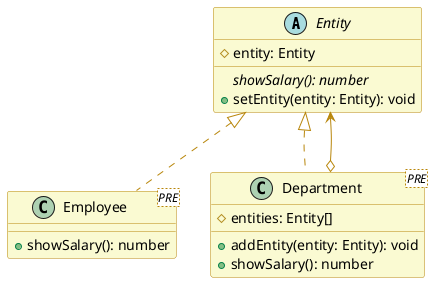 @startuml

skinparam class {
  backgroundColor lightgoldenrodyellow
  arrowColor darkgoldenrod
  borderColor darkgoldenrod
}

abstract class Entity {
  # entity: Entity
  {abstract} showSalary(): number
  + setEntity(entity: Entity): void
}

class Employee <PRE> {
  + showSalary(): number
}

class Department <PRE> {
  # entities: Entity[]
  + addEntity(entity: Entity): void
  + showSalary(): number
}

Entity <|.. Employee
Entity <|.. Department
Entity <--o Department

@enduml

